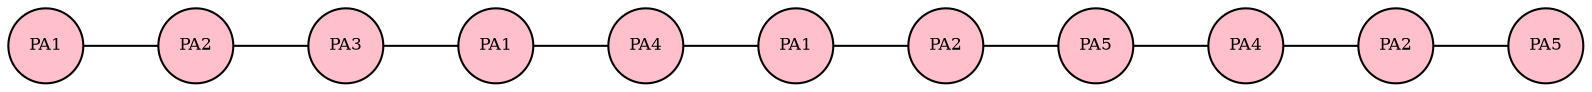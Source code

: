 graph G {
  layout=dot;
  rankdir=LR;
  node [style=filled];
10 [shape=circle,fillcolor="pink",label="PA5",width="0.5",fontsize="8",margin="0.05,0.055",height="0.5",fixedsize="1"];
9 [shape=circle,fillcolor="pink",label="PA2",width="0.5",fontsize="8",margin="0.05,0.055",height="0.5",fixedsize="1"];
8 [shape=circle,fillcolor="pink",label="PA4",width="0.5",fontsize="8",margin="0.05,0.055",height="0.5",fixedsize="1"];
7 [shape=circle,fillcolor="pink",label="PA5",width="0.5",fontsize="8",margin="0.05,0.055",height="0.5",fixedsize="1"];
6 [shape=circle,fillcolor="pink",label="PA2",width="0.5",fontsize="8",margin="0.05,0.055",height="0.5",fixedsize="1"];
5 [shape=circle,fillcolor="pink",label="PA1",width="0.5",fontsize="8",margin="0.05,0.055",height="0.5",fixedsize="1"];
4 [shape=circle,fillcolor="pink",label="PA4",width="0.5",fontsize="8",margin="0.05,0.055",height="0.5",fixedsize="1"];
3 [shape=circle,fillcolor="pink",label="PA1",width="0.5",fontsize="8",margin="0.05,0.055",height="0.5",fixedsize="1"];
2 [shape=circle,fillcolor="pink",label="PA3",width="0.5",fontsize="8",margin="0.05,0.055",height="0.5",fixedsize="1"];
1 [shape=circle,fillcolor="pink",label="PA2",width="0.5",fontsize="8",margin="0.05,0.055",height="0.5",fixedsize="1"];
0 [shape=circle,fillcolor="pink",label="PA1",width="0.5",fontsize="8",margin="0.05,0.055",height="0.5",fixedsize="1"];
0 -- 1 [label="",id="1"];
1 -- 2 [label="",id="2"];
2 -- 3 [label="",id="3"];
3 -- 4 [label="",id="4"];
4 -- 5 [label="",id="5"];
5 -- 6 [label="",id="6"];
6 -- 7 [label="",id="7"];
7 -- 8 [label="",id="8"];
8 -- 9 [label="",id="9"];
9 -- 10 [label="",id="10"];}